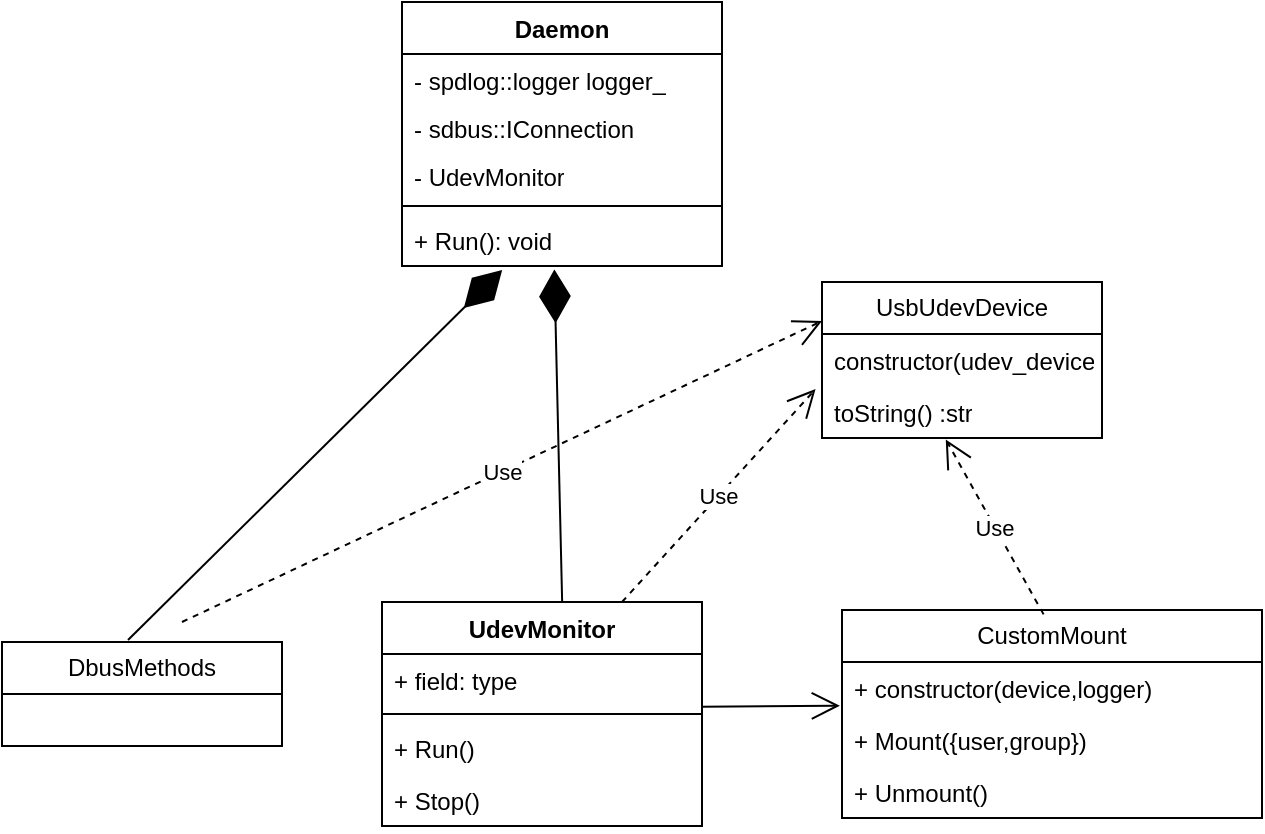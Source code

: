 <mxfile version="24.2.2" type="github">
  <diagram name="Страница — 1" id="vDyopW461lcz9lDk1e8e">
    <mxGraphModel dx="1434" dy="744" grid="1" gridSize="10" guides="1" tooltips="1" connect="1" arrows="1" fold="1" page="1" pageScale="1" pageWidth="827" pageHeight="1169" math="0" shadow="0">
      <root>
        <mxCell id="0" />
        <mxCell id="1" parent="0" />
        <mxCell id="Nd-cKYCiF_WqVQv4HYc7-6" value="Daemon" style="swimlane;fontStyle=1;align=center;verticalAlign=top;childLayout=stackLayout;horizontal=1;startSize=26;horizontalStack=0;resizeParent=1;resizeParentMax=0;resizeLast=0;collapsible=1;marginBottom=0;whiteSpace=wrap;html=1;" parent="1" vertex="1">
          <mxGeometry x="280" y="30" width="160" height="132" as="geometry" />
        </mxCell>
        <mxCell id="Nd-cKYCiF_WqVQv4HYc7-7" value="- spdlog::logger logger_" style="text;strokeColor=none;fillColor=none;align=left;verticalAlign=top;spacingLeft=4;spacingRight=4;overflow=hidden;rotatable=0;points=[[0,0.5],[1,0.5]];portConstraint=eastwest;whiteSpace=wrap;html=1;" parent="Nd-cKYCiF_WqVQv4HYc7-6" vertex="1">
          <mxGeometry y="26" width="160" height="24" as="geometry" />
        </mxCell>
        <mxCell id="Nd-cKYCiF_WqVQv4HYc7-11" value="- sdbus::IConnection" style="text;strokeColor=none;fillColor=none;align=left;verticalAlign=top;spacingLeft=4;spacingRight=4;overflow=hidden;rotatable=0;points=[[0,0.5],[1,0.5]];portConstraint=eastwest;whiteSpace=wrap;html=1;" parent="Nd-cKYCiF_WqVQv4HYc7-6" vertex="1">
          <mxGeometry y="50" width="160" height="24" as="geometry" />
        </mxCell>
        <mxCell id="Nd-cKYCiF_WqVQv4HYc7-10" value="- UdevMonitor" style="text;strokeColor=none;fillColor=none;align=left;verticalAlign=top;spacingLeft=4;spacingRight=4;overflow=hidden;rotatable=0;points=[[0,0.5],[1,0.5]];portConstraint=eastwest;whiteSpace=wrap;html=1;" parent="Nd-cKYCiF_WqVQv4HYc7-6" vertex="1">
          <mxGeometry y="74" width="160" height="24" as="geometry" />
        </mxCell>
        <mxCell id="Nd-cKYCiF_WqVQv4HYc7-8" value="" style="line;strokeWidth=1;fillColor=none;align=left;verticalAlign=middle;spacingTop=-1;spacingLeft=3;spacingRight=3;rotatable=0;labelPosition=right;points=[];portConstraint=eastwest;strokeColor=inherit;" parent="Nd-cKYCiF_WqVQv4HYc7-6" vertex="1">
          <mxGeometry y="98" width="160" height="8" as="geometry" />
        </mxCell>
        <mxCell id="Nd-cKYCiF_WqVQv4HYc7-9" value="+ Run(): void" style="text;strokeColor=none;fillColor=none;align=left;verticalAlign=top;spacingLeft=4;spacingRight=4;overflow=hidden;rotatable=0;points=[[0,0.5],[1,0.5]];portConstraint=eastwest;whiteSpace=wrap;html=1;" parent="Nd-cKYCiF_WqVQv4HYc7-6" vertex="1">
          <mxGeometry y="106" width="160" height="26" as="geometry" />
        </mxCell>
        <mxCell id="Nd-cKYCiF_WqVQv4HYc7-12" value="UdevMonitor" style="swimlane;fontStyle=1;align=center;verticalAlign=top;childLayout=stackLayout;horizontal=1;startSize=26;horizontalStack=0;resizeParent=1;resizeParentMax=0;resizeLast=0;collapsible=1;marginBottom=0;whiteSpace=wrap;html=1;" parent="1" vertex="1">
          <mxGeometry x="270" y="330" width="160" height="112" as="geometry" />
        </mxCell>
        <mxCell id="Nd-cKYCiF_WqVQv4HYc7-13" value="+ field: type" style="text;strokeColor=none;fillColor=none;align=left;verticalAlign=top;spacingLeft=4;spacingRight=4;overflow=hidden;rotatable=0;points=[[0,0.5],[1,0.5]];portConstraint=eastwest;whiteSpace=wrap;html=1;" parent="Nd-cKYCiF_WqVQv4HYc7-12" vertex="1">
          <mxGeometry y="26" width="160" height="26" as="geometry" />
        </mxCell>
        <mxCell id="Nd-cKYCiF_WqVQv4HYc7-14" value="" style="line;strokeWidth=1;fillColor=none;align=left;verticalAlign=middle;spacingTop=-1;spacingLeft=3;spacingRight=3;rotatable=0;labelPosition=right;points=[];portConstraint=eastwest;strokeColor=inherit;" parent="Nd-cKYCiF_WqVQv4HYc7-12" vertex="1">
          <mxGeometry y="52" width="160" height="8" as="geometry" />
        </mxCell>
        <mxCell id="Nd-cKYCiF_WqVQv4HYc7-16" value="+ Run()" style="text;strokeColor=none;fillColor=none;align=left;verticalAlign=top;spacingLeft=4;spacingRight=4;overflow=hidden;rotatable=0;points=[[0,0.5],[1,0.5]];portConstraint=eastwest;whiteSpace=wrap;html=1;" parent="Nd-cKYCiF_WqVQv4HYc7-12" vertex="1">
          <mxGeometry y="60" width="160" height="26" as="geometry" />
        </mxCell>
        <mxCell id="Nd-cKYCiF_WqVQv4HYc7-15" value="+ Stop()" style="text;strokeColor=none;fillColor=none;align=left;verticalAlign=top;spacingLeft=4;spacingRight=4;overflow=hidden;rotatable=0;points=[[0,0.5],[1,0.5]];portConstraint=eastwest;whiteSpace=wrap;html=1;" parent="Nd-cKYCiF_WqVQv4HYc7-12" vertex="1">
          <mxGeometry y="86" width="160" height="26" as="geometry" />
        </mxCell>
        <mxCell id="Nd-cKYCiF_WqVQv4HYc7-18" value="" style="endArrow=diamondThin;endFill=1;endSize=24;html=1;rounded=0;entryX=0.476;entryY=1.066;entryDx=0;entryDy=0;entryPerimeter=0;exitX=0.563;exitY=0;exitDx=0;exitDy=0;exitPerimeter=0;" parent="1" source="Nd-cKYCiF_WqVQv4HYc7-12" target="Nd-cKYCiF_WqVQv4HYc7-9" edge="1">
          <mxGeometry width="160" relative="1" as="geometry">
            <mxPoint x="150" y="20" as="sourcePoint" />
            <mxPoint x="460" y="200" as="targetPoint" />
          </mxGeometry>
        </mxCell>
        <mxCell id="Nd-cKYCiF_WqVQv4HYc7-19" value="CustomMount" style="swimlane;fontStyle=0;childLayout=stackLayout;horizontal=1;startSize=26;fillColor=none;horizontalStack=0;resizeParent=1;resizeParentMax=0;resizeLast=0;collapsible=1;marginBottom=0;whiteSpace=wrap;html=1;" parent="1" vertex="1">
          <mxGeometry x="500" y="334" width="210" height="104" as="geometry" />
        </mxCell>
        <mxCell id="Nd-cKYCiF_WqVQv4HYc7-20" value="+ constructor(device,logger)" style="text;strokeColor=none;fillColor=none;align=left;verticalAlign=top;spacingLeft=4;spacingRight=4;overflow=hidden;rotatable=0;points=[[0,0.5],[1,0.5]];portConstraint=eastwest;whiteSpace=wrap;html=1;" parent="Nd-cKYCiF_WqVQv4HYc7-19" vertex="1">
          <mxGeometry y="26" width="210" height="26" as="geometry" />
        </mxCell>
        <mxCell id="Nd-cKYCiF_WqVQv4HYc7-21" value="+ Mount({user,group})" style="text;strokeColor=none;fillColor=none;align=left;verticalAlign=top;spacingLeft=4;spacingRight=4;overflow=hidden;rotatable=0;points=[[0,0.5],[1,0.5]];portConstraint=eastwest;whiteSpace=wrap;html=1;" parent="Nd-cKYCiF_WqVQv4HYc7-19" vertex="1">
          <mxGeometry y="52" width="210" height="26" as="geometry" />
        </mxCell>
        <mxCell id="Nd-cKYCiF_WqVQv4HYc7-22" value="+ Unmount()" style="text;strokeColor=none;fillColor=none;align=left;verticalAlign=top;spacingLeft=4;spacingRight=4;overflow=hidden;rotatable=0;points=[[0,0.5],[1,0.5]];portConstraint=eastwest;whiteSpace=wrap;html=1;" parent="Nd-cKYCiF_WqVQv4HYc7-19" vertex="1">
          <mxGeometry y="78" width="210" height="26" as="geometry" />
        </mxCell>
        <mxCell id="Nd-cKYCiF_WqVQv4HYc7-25" value="" style="endArrow=open;endFill=1;endSize=12;html=1;rounded=0;entryX=-0.005;entryY=0.841;entryDx=0;entryDy=0;entryPerimeter=0;exitX=0.997;exitY=1.016;exitDx=0;exitDy=0;exitPerimeter=0;" parent="1" source="Nd-cKYCiF_WqVQv4HYc7-13" target="Nd-cKYCiF_WqVQv4HYc7-20" edge="1">
          <mxGeometry width="160" relative="1" as="geometry">
            <mxPoint x="300" y="250" as="sourcePoint" />
            <mxPoint x="460" y="250" as="targetPoint" />
          </mxGeometry>
        </mxCell>
        <mxCell id="Nd-cKYCiF_WqVQv4HYc7-26" value="UsbUdevDevice" style="swimlane;fontStyle=0;childLayout=stackLayout;horizontal=1;startSize=26;fillColor=none;horizontalStack=0;resizeParent=1;resizeParentMax=0;resizeLast=0;collapsible=1;marginBottom=0;whiteSpace=wrap;html=1;" parent="1" vertex="1">
          <mxGeometry x="490" y="170" width="140" height="78" as="geometry" />
        </mxCell>
        <mxCell id="Nd-cKYCiF_WqVQv4HYc7-27" value="constructor(udev_device)" style="text;strokeColor=none;fillColor=none;align=left;verticalAlign=top;spacingLeft=4;spacingRight=4;overflow=hidden;rotatable=0;points=[[0,0.5],[1,0.5]];portConstraint=eastwest;whiteSpace=wrap;html=1;" parent="Nd-cKYCiF_WqVQv4HYc7-26" vertex="1">
          <mxGeometry y="26" width="140" height="26" as="geometry" />
        </mxCell>
        <mxCell id="Nd-cKYCiF_WqVQv4HYc7-28" value="toString() :str" style="text;strokeColor=none;fillColor=none;align=left;verticalAlign=top;spacingLeft=4;spacingRight=4;overflow=hidden;rotatable=0;points=[[0,0.5],[1,0.5]];portConstraint=eastwest;whiteSpace=wrap;html=1;" parent="Nd-cKYCiF_WqVQv4HYc7-26" vertex="1">
          <mxGeometry y="52" width="140" height="26" as="geometry" />
        </mxCell>
        <mxCell id="Nd-cKYCiF_WqVQv4HYc7-30" value="Use" style="endArrow=open;endSize=12;dashed=1;html=1;rounded=0;entryX=-0.023;entryY=1.06;entryDx=0;entryDy=0;entryPerimeter=0;exitX=0.75;exitY=0;exitDx=0;exitDy=0;" parent="1" source="Nd-cKYCiF_WqVQv4HYc7-12" target="Nd-cKYCiF_WqVQv4HYc7-27" edge="1">
          <mxGeometry width="160" relative="1" as="geometry">
            <mxPoint x="300" y="250" as="sourcePoint" />
            <mxPoint x="460" y="250" as="targetPoint" />
          </mxGeometry>
        </mxCell>
        <mxCell id="Nd-cKYCiF_WqVQv4HYc7-31" value="Use" style="endArrow=open;endSize=12;dashed=1;html=1;rounded=0;entryX=0.442;entryY=1.027;entryDx=0;entryDy=0;entryPerimeter=0;exitX=0.48;exitY=0.021;exitDx=0;exitDy=0;exitPerimeter=0;" parent="1" source="Nd-cKYCiF_WqVQv4HYc7-19" target="Nd-cKYCiF_WqVQv4HYc7-28" edge="1">
          <mxGeometry width="160" relative="1" as="geometry">
            <mxPoint x="300" y="250" as="sourcePoint" />
            <mxPoint x="460" y="250" as="targetPoint" />
          </mxGeometry>
        </mxCell>
        <mxCell id="PZ9L2TB50DDd5ah2YPub-1" value="DbusMethods" style="swimlane;fontStyle=0;childLayout=stackLayout;horizontal=1;startSize=26;fillColor=none;horizontalStack=0;resizeParent=1;resizeParentMax=0;resizeLast=0;collapsible=1;marginBottom=0;whiteSpace=wrap;html=1;" vertex="1" parent="1">
          <mxGeometry x="80" y="350" width="140" height="52" as="geometry" />
        </mxCell>
        <mxCell id="PZ9L2TB50DDd5ah2YPub-5" value="" style="endArrow=diamondThin;endFill=1;endSize=24;html=1;rounded=0;entryX=0.313;entryY=1.077;entryDx=0;entryDy=0;entryPerimeter=0;exitX=0.45;exitY=-0.019;exitDx=0;exitDy=0;exitPerimeter=0;" edge="1" parent="1" source="PZ9L2TB50DDd5ah2YPub-1" target="Nd-cKYCiF_WqVQv4HYc7-9">
          <mxGeometry width="160" relative="1" as="geometry">
            <mxPoint x="370" y="240" as="sourcePoint" />
            <mxPoint x="366" y="174" as="targetPoint" />
          </mxGeometry>
        </mxCell>
        <mxCell id="PZ9L2TB50DDd5ah2YPub-7" value="Use" style="endArrow=open;endSize=12;dashed=1;html=1;rounded=0;entryX=0;entryY=0.25;entryDx=0;entryDy=0;" edge="1" parent="1" target="Nd-cKYCiF_WqVQv4HYc7-26">
          <mxGeometry width="160" relative="1" as="geometry">
            <mxPoint x="170" y="340" as="sourcePoint" />
            <mxPoint x="497" y="234" as="targetPoint" />
          </mxGeometry>
        </mxCell>
      </root>
    </mxGraphModel>
  </diagram>
</mxfile>
